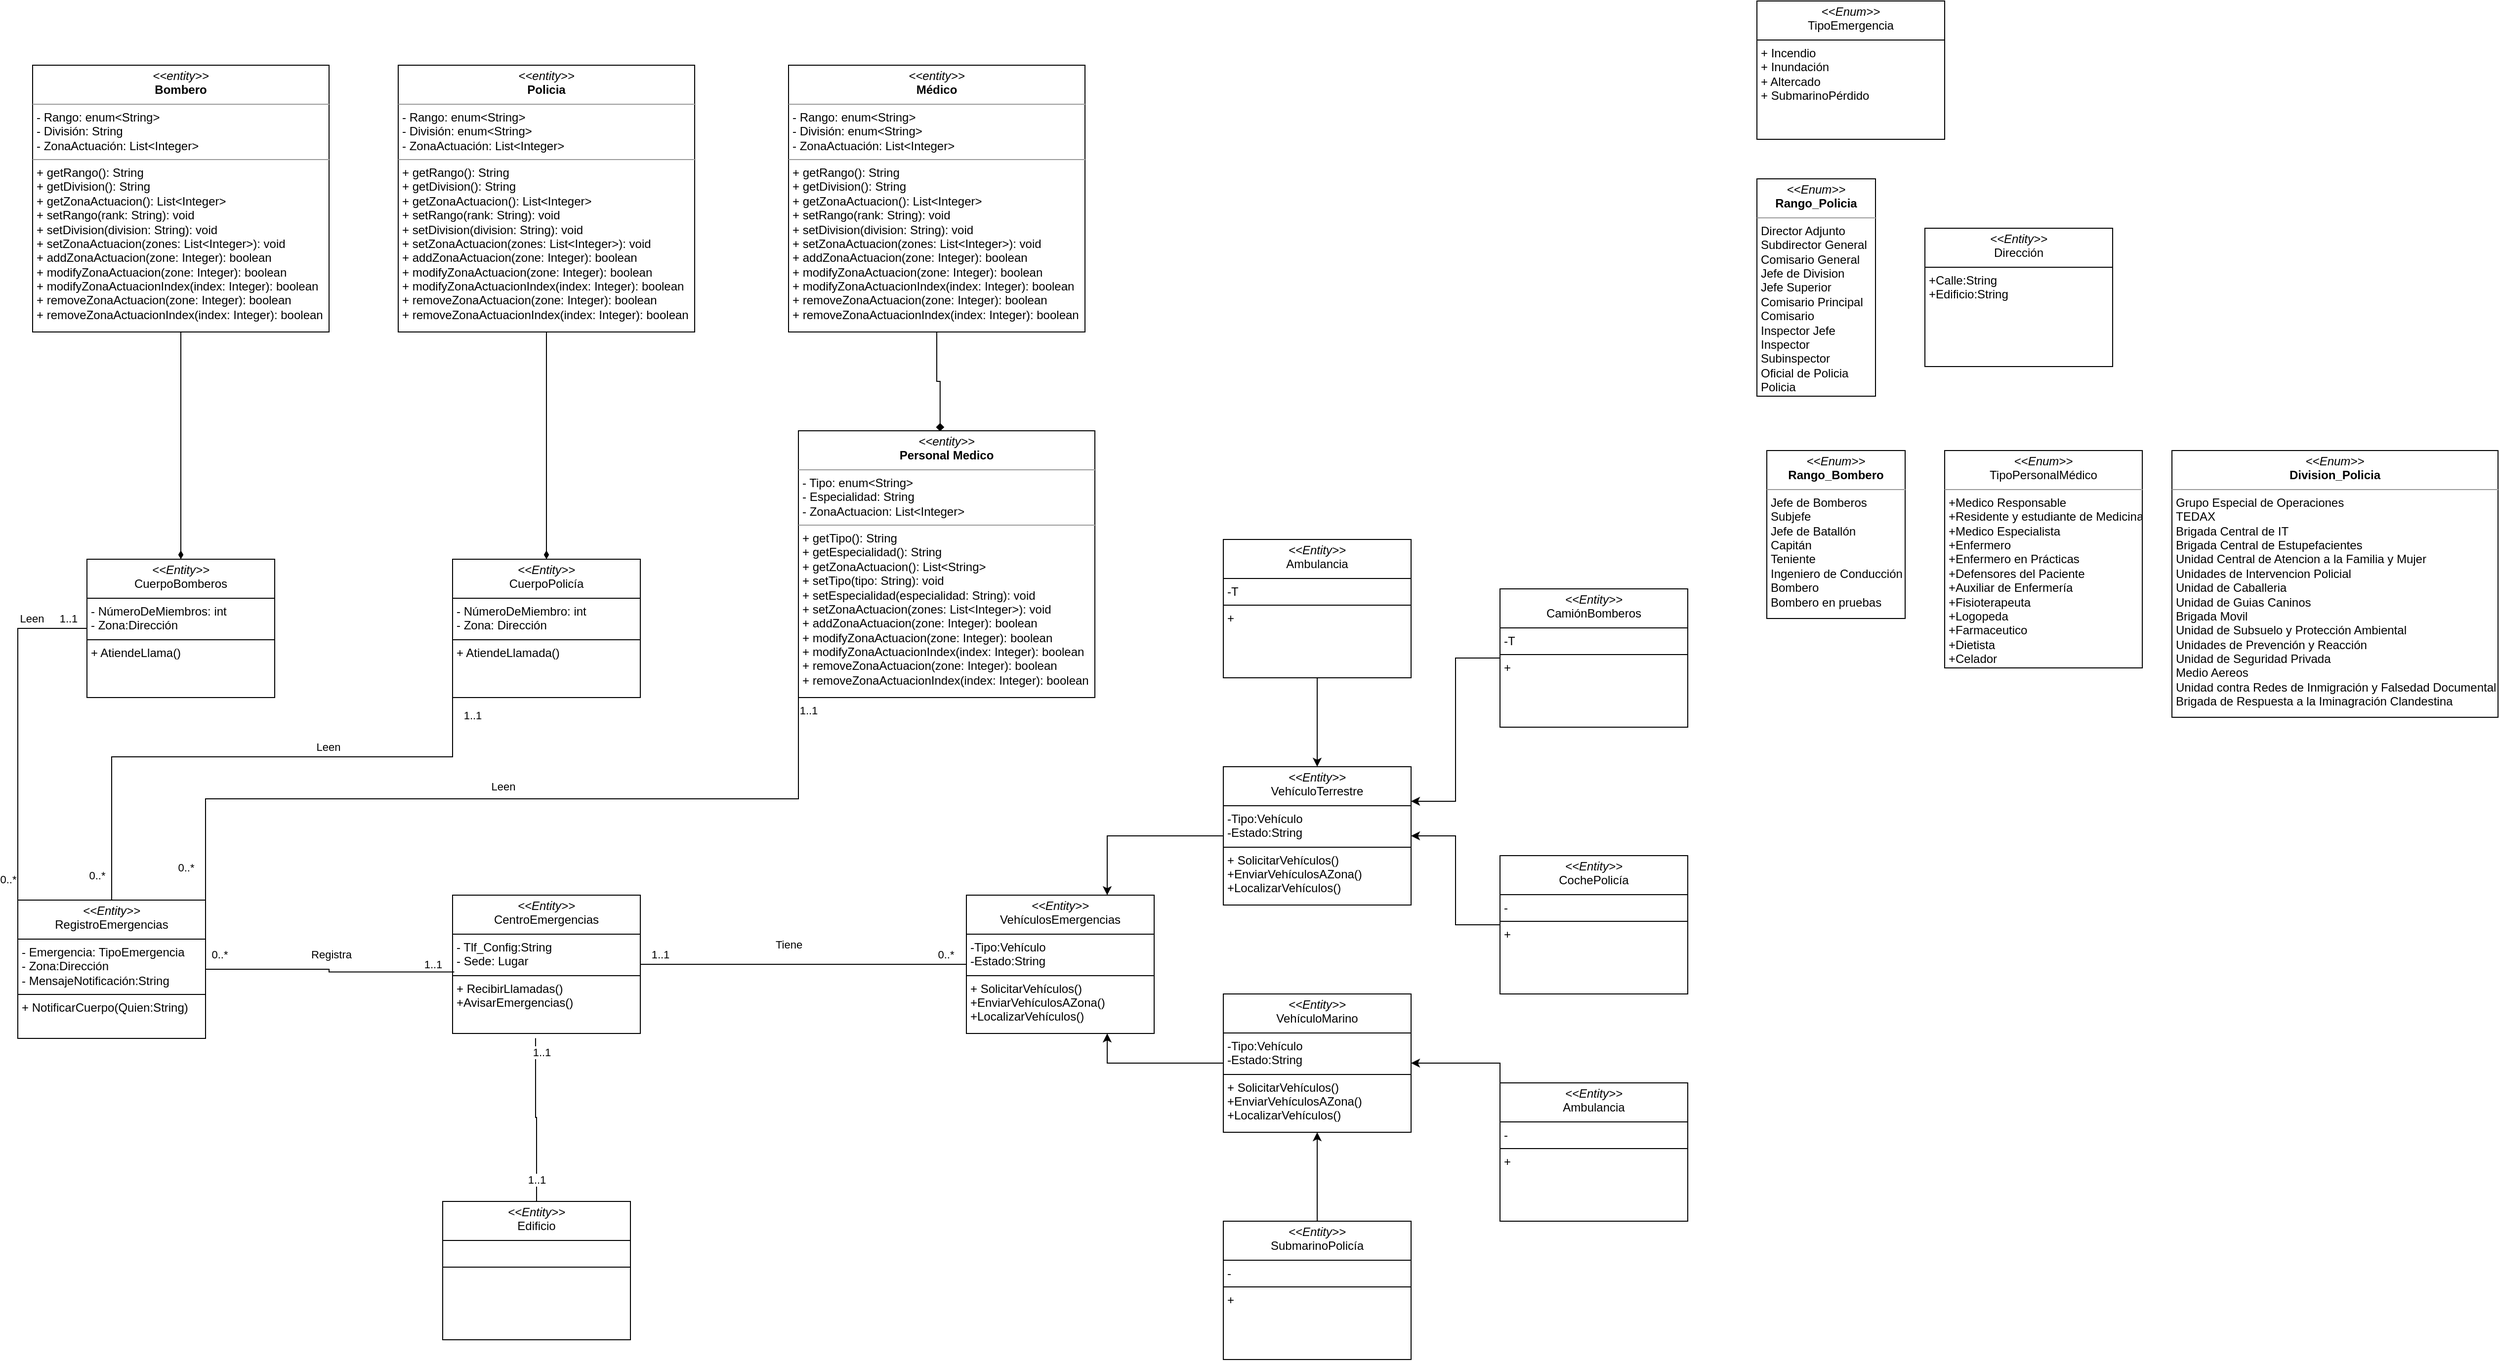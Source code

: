 <mxfile version="24.0.7" type="github">
  <diagram name="Página-1" id="LdLXde8z1BE4xetksOMD">
    <mxGraphModel dx="1914" dy="2084" grid="1" gridSize="10" guides="1" tooltips="1" connect="1" arrows="1" fold="1" page="1" pageScale="1" pageWidth="827" pageHeight="1169" math="0" shadow="0">
      <root>
        <mxCell id="0" />
        <mxCell id="1" parent="0" />
        <mxCell id="MYcb5Nsn5vaMIgrUeCR2-25" style="edgeStyle=orthogonalEdgeStyle;rounded=0;orthogonalLoop=1;jettySize=auto;html=1;exitX=1;exitY=0.5;exitDx=0;exitDy=0;entryX=0;entryY=0.5;entryDx=0;entryDy=0;endArrow=none;endFill=0;" parent="1" source="hpnSp_jx-Zh7qwqXJHI1-1" target="hpnSp_jx-Zh7qwqXJHI1-2" edge="1">
          <mxGeometry relative="1" as="geometry" />
        </mxCell>
        <mxCell id="MYcb5Nsn5vaMIgrUeCR2-41" value="Tiene" style="edgeLabel;html=1;align=center;verticalAlign=middle;resizable=0;points=[];" parent="MYcb5Nsn5vaMIgrUeCR2-25" vertex="1" connectable="0">
          <mxGeometry x="-0.176" y="1" relative="1" as="geometry">
            <mxPoint x="14" y="-19" as="offset" />
          </mxGeometry>
        </mxCell>
        <mxCell id="MYcb5Nsn5vaMIgrUeCR2-42" value="1..1" style="edgeLabel;html=1;align=center;verticalAlign=middle;resizable=0;points=[];" parent="MYcb5Nsn5vaMIgrUeCR2-25" vertex="1" connectable="0">
          <mxGeometry x="-0.867" y="-1" relative="1" as="geometry">
            <mxPoint x="-2" y="-11" as="offset" />
          </mxGeometry>
        </mxCell>
        <mxCell id="MYcb5Nsn5vaMIgrUeCR2-43" value="0..*" style="edgeLabel;html=1;align=center;verticalAlign=middle;resizable=0;points=[];" parent="MYcb5Nsn5vaMIgrUeCR2-25" vertex="1" connectable="0">
          <mxGeometry x="0.872" y="-1" relative="1" as="geometry">
            <mxPoint y="-11" as="offset" />
          </mxGeometry>
        </mxCell>
        <mxCell id="hpnSp_jx-Zh7qwqXJHI1-1" value="&lt;p style=&quot;margin:0px;margin-top:4px;text-align:center;&quot;&gt;&lt;i&gt;&amp;lt;&amp;lt;Entity&amp;gt;&amp;gt;&lt;/i&gt;&lt;br&gt;CentroEmergencias&lt;/p&gt;&lt;hr size=&quot;1&quot; style=&quot;border-style:solid;&quot;&gt;&lt;p style=&quot;margin:0px;margin-left:4px;&quot;&gt;- Tlf_Config:String&lt;/p&gt;&lt;p style=&quot;margin:0px;margin-left:4px;&quot;&gt;- Sede: Lugar&lt;/p&gt;&lt;hr size=&quot;1&quot; style=&quot;border-style:solid;&quot;&gt;&lt;p style=&quot;margin:0px;margin-left:4px;&quot;&gt;+ RecibirLlamadas()&lt;br&gt;&lt;/p&gt;&lt;p style=&quot;margin:0px;margin-left:4px;&quot;&gt;+AvisarEmergencias()&lt;/p&gt;" style="verticalAlign=top;align=left;overflow=fill;html=1;whiteSpace=wrap;" parent="1" vertex="1">
          <mxGeometry x="-240" y="440" width="190" height="140" as="geometry" />
        </mxCell>
        <mxCell id="hpnSp_jx-Zh7qwqXJHI1-2" value="&lt;p style=&quot;margin:0px;margin-top:4px;text-align:center;&quot;&gt;&lt;i&gt;&amp;lt;&amp;lt;Entity&amp;gt;&amp;gt;&lt;/i&gt;&lt;br&gt;VehículosEmergencias&lt;/p&gt;&lt;hr size=&quot;1&quot; style=&quot;border-style:solid;&quot;&gt;&lt;p style=&quot;margin:0px;margin-left:4px;&quot;&gt;-Tipo:Vehículo&lt;/p&gt;&lt;p style=&quot;margin:0px;margin-left:4px;&quot;&gt;-Estado:String&lt;/p&gt;&lt;hr size=&quot;1&quot; style=&quot;border-style:solid;&quot;&gt;&lt;p style=&quot;margin:0px;margin-left:4px;&quot;&gt;+ SolicitarVehículos()&lt;br&gt;&lt;/p&gt;&lt;p style=&quot;margin:0px;margin-left:4px;&quot;&gt;+EnviarVehículosAZona()&lt;/p&gt;&lt;p style=&quot;margin:0px;margin-left:4px;&quot;&gt;+LocalizarVehículos()&lt;/p&gt;" style="verticalAlign=top;align=left;overflow=fill;html=1;whiteSpace=wrap;" parent="1" vertex="1">
          <mxGeometry x="280" y="440" width="190" height="140" as="geometry" />
        </mxCell>
        <mxCell id="hpnSp_jx-Zh7qwqXJHI1-3" value="&lt;p style=&quot;margin:0px;margin-top:4px;text-align:center;&quot;&gt;&lt;i&gt;&amp;lt;&amp;lt;Entity&amp;gt;&amp;gt;&lt;/i&gt;&lt;br&gt;RegistroEmergencias&lt;/p&gt;&lt;hr size=&quot;1&quot; style=&quot;border-style:solid;&quot;&gt;&lt;p style=&quot;margin:0px;margin-left:4px;&quot;&gt;- Emergencia: TipoEmergencia&lt;/p&gt;&lt;p style=&quot;margin:0px;margin-left:4px;&quot;&gt;- Zona:Dirección&lt;/p&gt;&lt;p style=&quot;margin:0px;margin-left:4px;&quot;&gt;- MensajeNotificación:String&lt;/p&gt;&lt;hr size=&quot;1&quot; style=&quot;border-style:solid;&quot;&gt;&lt;p style=&quot;margin:0px;margin-left:4px;&quot;&gt;+ NotificarCuerpo(Quien:String)&lt;br&gt;&lt;/p&gt;" style="verticalAlign=top;align=left;overflow=fill;html=1;whiteSpace=wrap;" parent="1" vertex="1">
          <mxGeometry x="-680" y="445" width="190" height="140" as="geometry" />
        </mxCell>
        <mxCell id="MYcb5Nsn5vaMIgrUeCR2-36" style="edgeStyle=orthogonalEdgeStyle;rounded=0;orthogonalLoop=1;jettySize=auto;html=1;exitX=0;exitY=0.5;exitDx=0;exitDy=0;entryX=0.5;entryY=0;entryDx=0;entryDy=0;endArrow=none;endFill=0;" parent="1" source="hpnSp_jx-Zh7qwqXJHI1-4" target="hpnSp_jx-Zh7qwqXJHI1-3" edge="1">
          <mxGeometry relative="1" as="geometry">
            <Array as="points">
              <mxPoint x="-240" y="300" />
              <mxPoint x="-585" y="300" />
            </Array>
          </mxGeometry>
        </mxCell>
        <mxCell id="MYcb5Nsn5vaMIgrUeCR2-39" value="Leen" style="edgeLabel;html=1;align=center;verticalAlign=middle;resizable=0;points=[];" parent="MYcb5Nsn5vaMIgrUeCR2-36" vertex="1" connectable="0">
          <mxGeometry x="-0.148" y="-2" relative="1" as="geometry">
            <mxPoint x="8" y="-8" as="offset" />
          </mxGeometry>
        </mxCell>
        <mxCell id="MYcb5Nsn5vaMIgrUeCR2-46" value="1..1" style="edgeLabel;html=1;align=center;verticalAlign=middle;resizable=0;points=[];" parent="MYcb5Nsn5vaMIgrUeCR2-36" vertex="1" connectable="0">
          <mxGeometry x="-0.713" relative="1" as="geometry">
            <mxPoint x="20" y="-1" as="offset" />
          </mxGeometry>
        </mxCell>
        <mxCell id="MYcb5Nsn5vaMIgrUeCR2-50" value="0..*" style="edgeLabel;html=1;align=center;verticalAlign=middle;resizable=0;points=[];" parent="MYcb5Nsn5vaMIgrUeCR2-36" vertex="1" connectable="0">
          <mxGeometry x="0.931" y="-2" relative="1" as="geometry">
            <mxPoint x="-13" y="-4" as="offset" />
          </mxGeometry>
        </mxCell>
        <mxCell id="hpnSp_jx-Zh7qwqXJHI1-4" value="&lt;p style=&quot;margin:0px;margin-top:4px;text-align:center;&quot;&gt;&lt;i&gt;&amp;lt;&amp;lt;Entity&amp;gt;&amp;gt;&lt;/i&gt;&lt;br&gt;CuerpoPolicía&lt;/p&gt;&lt;hr size=&quot;1&quot; style=&quot;border-style:solid;&quot;&gt;&lt;p style=&quot;margin:0px;margin-left:4px;&quot;&gt;- NúmeroDeMiembro: int&lt;/p&gt;&lt;p style=&quot;margin:0px;margin-left:4px;&quot;&gt;- Zona: Dirección&lt;/p&gt;&lt;hr size=&quot;1&quot; style=&quot;border-style:solid;&quot;&gt;&lt;p style=&quot;margin:0px;margin-left:4px;&quot;&gt;+ AtiendeLlamada()&lt;br&gt;&lt;/p&gt;" style="verticalAlign=top;align=left;overflow=fill;html=1;whiteSpace=wrap;" parent="1" vertex="1">
          <mxGeometry x="-240" y="100" width="190" height="140" as="geometry" />
        </mxCell>
        <mxCell id="96839O5GG2vvCgcMlOU8-1" value="&lt;p style=&quot;margin:0px;margin-top:4px;text-align:center;&quot;&gt;&lt;i&gt;&amp;lt;&amp;lt;Enum&amp;gt;&amp;gt;&lt;/i&gt;&lt;br&gt;TipoEmergencia&lt;/p&gt;&lt;hr size=&quot;1&quot; style=&quot;border-style:solid;&quot;&gt;&lt;p style=&quot;margin:0px;margin-left:4px;&quot;&gt;+ Incendio&lt;/p&gt;&lt;p style=&quot;margin:0px;margin-left:4px;&quot;&gt;+ Inundación&lt;br&gt;&lt;/p&gt;&lt;p style=&quot;margin:0px;margin-left:4px;&quot;&gt;+ Altercado&lt;/p&gt;&lt;p style=&quot;margin:0px;margin-left:4px;&quot;&gt;+ SubmarinoPérdido&lt;/p&gt;" style="verticalAlign=top;align=left;overflow=fill;html=1;whiteSpace=wrap;" parent="1" vertex="1">
          <mxGeometry x="1080" y="-465" width="190" height="140" as="geometry" />
        </mxCell>
        <mxCell id="MYcb5Nsn5vaMIgrUeCR2-35" style="edgeStyle=orthogonalEdgeStyle;rounded=0;orthogonalLoop=1;jettySize=auto;html=1;exitX=0;exitY=0.5;exitDx=0;exitDy=0;entryX=0;entryY=0;entryDx=0;entryDy=0;endArrow=none;endFill=0;" parent="1" source="96839O5GG2vvCgcMlOU8-3" target="hpnSp_jx-Zh7qwqXJHI1-3" edge="1">
          <mxGeometry relative="1" as="geometry" />
        </mxCell>
        <mxCell id="MYcb5Nsn5vaMIgrUeCR2-40" value="Leen" style="edgeLabel;html=1;align=center;verticalAlign=middle;resizable=0;points=[];" parent="MYcb5Nsn5vaMIgrUeCR2-35" vertex="1" connectable="0">
          <mxGeometry x="-0.711" y="-3" relative="1" as="geometry">
            <mxPoint x="-6" y="-7" as="offset" />
          </mxGeometry>
        </mxCell>
        <mxCell id="MYcb5Nsn5vaMIgrUeCR2-48" value="1..1" style="edgeLabel;html=1;align=center;verticalAlign=middle;resizable=0;points=[];" parent="MYcb5Nsn5vaMIgrUeCR2-35" vertex="1" connectable="0">
          <mxGeometry x="-0.888" y="-3" relative="1" as="geometry">
            <mxPoint y="-7" as="offset" />
          </mxGeometry>
        </mxCell>
        <mxCell id="MYcb5Nsn5vaMIgrUeCR2-49" value="0..*" style="edgeLabel;html=1;align=center;verticalAlign=middle;resizable=0;points=[];" parent="MYcb5Nsn5vaMIgrUeCR2-35" vertex="1" connectable="0">
          <mxGeometry x="0.876" y="4" relative="1" as="geometry">
            <mxPoint x="-14" as="offset" />
          </mxGeometry>
        </mxCell>
        <mxCell id="96839O5GG2vvCgcMlOU8-3" value="&lt;p style=&quot;margin:0px;margin-top:4px;text-align:center;&quot;&gt;&lt;i&gt;&amp;lt;&amp;lt;Entity&amp;gt;&amp;gt;&lt;/i&gt;&lt;br&gt;CuerpoBomberos&lt;/p&gt;&lt;hr size=&quot;1&quot; style=&quot;border-style:solid;&quot;&gt;&lt;p style=&quot;margin:0px;margin-left:4px;&quot;&gt;- NúmeroDeMiembros: int&lt;/p&gt;&lt;p style=&quot;margin:0px;margin-left:4px;&quot;&gt;- Zona:Dirección&lt;/p&gt;&lt;hr size=&quot;1&quot; style=&quot;border-style:solid;&quot;&gt;&lt;p style=&quot;margin:0px;margin-left:4px;&quot;&gt;+ AtiendeLlama()&lt;br&gt;&lt;/p&gt;" style="verticalAlign=top;align=left;overflow=fill;html=1;whiteSpace=wrap;" parent="1" vertex="1">
          <mxGeometry x="-610" y="100" width="190" height="140" as="geometry" />
        </mxCell>
        <mxCell id="96839O5GG2vvCgcMlOU8-20" value="&lt;p style=&quot;margin:0px;margin-top:4px;text-align:center;&quot;&gt;&lt;i&gt;&amp;lt;&amp;lt;Entity&amp;gt;&amp;gt;&lt;/i&gt;&lt;br&gt;Dirección&lt;/p&gt;&lt;hr size=&quot;1&quot; style=&quot;border-style:solid;&quot;&gt;&lt;p style=&quot;margin:0px;margin-left:4px;&quot;&gt;+Calle:String&lt;/p&gt;&lt;p style=&quot;margin:0px;margin-left:4px;&quot;&gt;+Edificio:String&lt;/p&gt;" style="verticalAlign=top;align=left;overflow=fill;html=1;whiteSpace=wrap;" parent="1" vertex="1">
          <mxGeometry x="1250" y="-235" width="190" height="140" as="geometry" />
        </mxCell>
        <mxCell id="MYcb5Nsn5vaMIgrUeCR2-1" value="&lt;p style=&quot;margin:0px;margin-top:4px;text-align:center;&quot;&gt;&lt;i&gt;&amp;lt;&amp;lt;Enum&amp;gt;&amp;gt;&lt;/i&gt;&lt;br&gt;TipoPersonalMédico&lt;/p&gt;&lt;hr size=&quot;1&quot;&gt;&lt;p style=&quot;margin:0px;margin-left:4px;&quot;&gt;+Medico Responsable&lt;/p&gt;&lt;p style=&quot;margin:0px;margin-left:4px;&quot;&gt;+Residente y estudiante de Medicina&lt;/p&gt;&lt;p style=&quot;margin:0px;margin-left:4px;&quot;&gt;+Medico Especialista&lt;/p&gt;&lt;p style=&quot;margin:0px;margin-left:4px;&quot;&gt;+Enfermero&lt;/p&gt;&lt;p style=&quot;margin:0px;margin-left:4px;&quot;&gt;+Enfermero en Prácticas&lt;/p&gt;&lt;p style=&quot;margin:0px;margin-left:4px;&quot;&gt;+Defensores del Paciente&lt;/p&gt;&lt;p style=&quot;margin:0px;margin-left:4px;&quot;&gt;+Auxiliar de Enfermería&lt;/p&gt;&lt;p style=&quot;margin:0px;margin-left:4px;&quot;&gt;+Fisioterapeuta&lt;/p&gt;&lt;p style=&quot;margin:0px;margin-left:4px;&quot;&gt;+Logopeda&lt;/p&gt;&lt;p style=&quot;margin:0px;margin-left:4px;&quot;&gt;+Farmaceutico&lt;/p&gt;&lt;p style=&quot;margin:0px;margin-left:4px;&quot;&gt;+Dietista&lt;/p&gt;&lt;p style=&quot;margin:0px;margin-left:4px;&quot;&gt;+Celador&lt;/p&gt;&lt;p style=&quot;margin:0px;margin-left:4px;&quot;&gt;&lt;br&gt;&lt;/p&gt;" style="verticalAlign=top;align=left;overflow=fill;fontSize=12;fontFamily=Helvetica;html=1;rounded=0;" parent="1" vertex="1">
          <mxGeometry x="1270" y="-10" width="200" height="220" as="geometry" />
        </mxCell>
        <mxCell id="MYcb5Nsn5vaMIgrUeCR2-29" style="edgeStyle=orthogonalEdgeStyle;rounded=0;orthogonalLoop=1;jettySize=auto;html=1;exitX=0.5;exitY=1;exitDx=0;exitDy=0;entryX=0.5;entryY=0;entryDx=0;entryDy=0;endArrow=diamondThin;endFill=1;" parent="1" source="MYcb5Nsn5vaMIgrUeCR2-2" target="96839O5GG2vvCgcMlOU8-3" edge="1">
          <mxGeometry relative="1" as="geometry" />
        </mxCell>
        <mxCell id="MYcb5Nsn5vaMIgrUeCR2-2" value="&lt;p style=&quot;margin:0px;margin-top:4px;text-align:center;&quot;&gt;&lt;i&gt;&amp;lt;&amp;lt;entity&amp;gt;&amp;gt;&lt;/i&gt;&lt;br&gt;&lt;b&gt;Bombero&lt;/b&gt;&lt;/p&gt;&lt;hr size=&quot;1&quot;&gt;&lt;p style=&quot;margin:0px;margin-left:4px;&quot;&gt;- Rango: enum&amp;lt;String&amp;gt;&lt;/p&gt;&lt;p style=&quot;margin:0px;margin-left:4px;&quot;&gt;- División: String&lt;/p&gt;&lt;p style=&quot;margin:0px;margin-left:4px;&quot;&gt;- ZonaActuación: List&amp;lt;Integer&amp;gt;&lt;/p&gt;&lt;hr size=&quot;1&quot;&gt;&lt;p style=&quot;margin:0px;margin-left:4px;&quot;&gt;+ getRango(): String&lt;/p&gt;&lt;p style=&quot;margin:0px;margin-left:4px;&quot;&gt;+ getDivision(): String&lt;/p&gt;&lt;p style=&quot;margin:0px;margin-left:4px;&quot;&gt;+ getZonaActuacion(): List&amp;lt;Integer&amp;gt;&lt;/p&gt;&lt;p style=&quot;margin:0px;margin-left:4px;&quot;&gt;+ setRango(rank: String): void&lt;/p&gt;&lt;p style=&quot;margin:0px;margin-left:4px;&quot;&gt;+ setDivision(division: String): void&lt;/p&gt;&lt;p style=&quot;margin:0px;margin-left:4px;&quot;&gt;+ setZonaActuacion(zones: List&amp;lt;Integer&amp;gt;): void&lt;/p&gt;&lt;p style=&quot;margin:0px;margin-left:4px;&quot;&gt;+ addZonaActuacion(zone: Integer): boolean&lt;/p&gt;&lt;p style=&quot;border-color: var(--border-color); margin: 0px 0px 0px 4px;&quot;&gt;+ modifyZonaActuacion(zone: Integer): boolean&lt;/p&gt;&lt;p style=&quot;border-color: var(--border-color); margin: 0px 0px 0px 4px;&quot;&gt;+ modifyZonaActuacionIndex(index: Integer): boolean&lt;/p&gt;&lt;p style=&quot;margin:0px;margin-left:4px;&quot;&gt;+ removeZonaActuacion(zone: Integer): boolean&lt;/p&gt;&lt;p style=&quot;margin:0px;margin-left:4px;&quot;&gt;+ removeZonaActuacionIndex(index: Integer): boolean&lt;/p&gt;&lt;span style=&quot;color: rgba(0, 0, 0, 0); font-family: monospace; font-size: 0px;&quot;&gt;%3CmxGraphModel%3E%3Croot%3E%3CmxCell%20id%3D%220%22%2F%3E%3CmxCell%20id%3D%221%22%20parent%3D%220%22%2F%3E%3CmxCell%20id%3D%222%22%20value%3D%22%26lt%3Bp%20style%3D%26quot%3Bmargin%3A0px%3Bmargin-top%3A4px%3Btext-align%3Acenter%3B%26quot%3B%26gt%3B%26lt%3Bi%26gt%3B%26amp%3Blt%3B%26amp%3Blt%3Bentity%26amp%3Bgt%3B%26amp%3Bgt%3B%26lt%3B%2Fi%26gt%3B%26lt%3Bbr%26gt%3B%26lt%3Bb%26gt%3BTurista%26lt%3B%2Fb%26gt%3B%26lt%3B%2Fp%26gt%3B%26lt%3Bhr%20size%3D%26quot%3B1%26quot%3B%26gt%3B%26lt%3Bp%20style%3D%26quot%3Bmargin%3A0px%3Bmargin-left%3A4px%3B%26quot%3B%26gt%3B%2B%20field1%3A%20Type%26lt%3Bbr%26gt%3B%2B%20field2%3A%20Type%26lt%3B%2Fp%26gt%3B%26lt%3Bhr%20size%3D%26quot%3B1%26quot%3B%26gt%3B%26lt%3Bp%20style%3D%26quot%3Bmargin%3A0px%3Bmargin-left%3A4px%3B%26quot%3B%26gt%3B%2B%20method1(Type)%3A%20Type%26lt%3Bbr%26gt%3B%2B%20method2(Type%2C%20Type)%3A%20Type%26lt%3B%2Fp%26gt%3B%22%20style%3D%22verticalAlign%3Dtop%3Balign%3Dleft%3Boverflow%3Dfill%3BfontSize%3D12%3BfontFamily%3DHelvetica%3Bhtml%3D1%3B%22%20vertex%3D%221%22%20parent%3D%221%22%3E%3CmxGeometry%20x%3D%2240%22%20y%3D%2280%22%20width%3D%22190%22%20height%3D%22140%22%20as%3D%22geometry%22%2F%3E%3C%2FmxCell%3E%3C%2Froot%3E%3C%2FmxGraphModel%3E&lt;/span&gt;" style="verticalAlign=top;align=left;overflow=fill;fontSize=12;fontFamily=Helvetica;html=1;rounded=0;" parent="1" vertex="1">
          <mxGeometry x="-665" y="-400" width="300" height="270" as="geometry" />
        </mxCell>
        <mxCell id="MYcb5Nsn5vaMIgrUeCR2-30" style="edgeStyle=orthogonalEdgeStyle;rounded=0;orthogonalLoop=1;jettySize=auto;html=1;exitX=0.5;exitY=1;exitDx=0;exitDy=0;endArrow=diamondThin;endFill=1;" parent="1" source="MYcb5Nsn5vaMIgrUeCR2-3" target="hpnSp_jx-Zh7qwqXJHI1-4" edge="1">
          <mxGeometry relative="1" as="geometry" />
        </mxCell>
        <mxCell id="MYcb5Nsn5vaMIgrUeCR2-3" value="&lt;p style=&quot;margin:0px;margin-top:4px;text-align:center;&quot;&gt;&lt;i&gt;&amp;lt;&amp;lt;entity&amp;gt;&amp;gt;&lt;/i&gt;&lt;br&gt;&lt;b&gt;Policia&lt;/b&gt;&lt;/p&gt;&lt;hr size=&quot;1&quot;&gt;&lt;p style=&quot;border-color: var(--border-color); margin: 0px 0px 0px 4px;&quot;&gt;- Rango: enum&amp;lt;String&amp;gt;&lt;/p&gt;&lt;p style=&quot;border-color: var(--border-color); margin: 0px 0px 0px 4px;&quot;&gt;- División: enum&amp;lt;String&amp;gt;&lt;/p&gt;&lt;p style=&quot;border-color: var(--border-color); margin: 0px 0px 0px 4px;&quot;&gt;- ZonaActuación: List&amp;lt;Integer&amp;gt;&lt;/p&gt;&lt;hr size=&quot;1&quot;&gt;&lt;p style=&quot;border-color: var(--border-color); margin: 0px 0px 0px 4px;&quot;&gt;+ getRango(): String&lt;/p&gt;&lt;p style=&quot;border-color: var(--border-color); margin: 0px 0px 0px 4px;&quot;&gt;+ getDivision(): String&lt;/p&gt;&lt;p style=&quot;border-color: var(--border-color); margin: 0px 0px 0px 4px;&quot;&gt;+ getZonaActuacion(): List&amp;lt;Integer&amp;gt;&lt;/p&gt;&lt;p style=&quot;border-color: var(--border-color); margin: 0px 0px 0px 4px;&quot;&gt;+ setRango(rank: String): void&lt;/p&gt;&lt;p style=&quot;border-color: var(--border-color); margin: 0px 0px 0px 4px;&quot;&gt;+ setDivision(division: String): void&lt;/p&gt;&lt;p style=&quot;border-color: var(--border-color); margin: 0px 0px 0px 4px;&quot;&gt;+ setZonaActuacion(zones: List&amp;lt;Integer&amp;gt;): void&lt;/p&gt;&lt;p style=&quot;border-color: var(--border-color); margin: 0px 0px 0px 4px;&quot;&gt;+ addZonaActuacion(zone: Integer): boolean&lt;/p&gt;&lt;p style=&quot;border-color: var(--border-color); margin: 0px 0px 0px 4px;&quot;&gt;+ modifyZonaActuacion(zone: Integer): boolean&lt;/p&gt;&lt;p style=&quot;border-color: var(--border-color); margin: 0px 0px 0px 4px;&quot;&gt;+ modifyZonaActuacionIndex(index: Integer): boolean&lt;/p&gt;&lt;p style=&quot;border-color: var(--border-color); margin: 0px 0px 0px 4px;&quot;&gt;+ removeZonaActuacion(zone: Integer): boolean&lt;/p&gt;&lt;p style=&quot;border-color: var(--border-color); margin: 0px 0px 0px 4px;&quot;&gt;+ removeZonaActuacionIndex(index: Integer): boolean&lt;/p&gt;&lt;span style=&quot;color: rgba(0, 0, 0, 0); font-family: monospace; font-size: 0px;&quot;&gt;%3CmxGraphModel%3E%3Croot%3E%3CmxCell%20id%3D%220%22%2F%3E%3CmxCell%20id%3D%221%22%20parent%3D%220%22%2F%3E%3CmxCell%20id%3D%222%22%20value%3D%22%26lt%3Bp%20style%3D%26quot%3Bmargin%3A0px%3Bmargin-top%3A4px%3Btext-align%3Acenter%3B%26quot%3B%26gt%3B%26lt%3Bi%26gt%3B%26amp%3Blt%3B%26amp%3Blt%3Bentity%26amp%3Bgt%3B%26amp%3Bgt%3B%26lt%3B%2Fi%26gt%3B%26lt%3Bbr%26gt%3B%26lt%3Bb%26gt%3BTurista%26lt%3B%2Fb%26gt%3B%26lt%3B%2Fp%26gt%3B%26lt%3Bhr%20size%3D%26quot%3B1%26quot%3B%26gt%3B%26lt%3Bp%20style%3D%26quot%3Bmargin%3A0px%3Bmargin-left%3A4px%3B%26quot%3B%26gt%3B%2B%20field1%3A%20Type%26lt%3Bbr%26gt%3B%2B%20field2%3A%20Type%26lt%3B%2Fp%26gt%3B%26lt%3Bhr%20size%3D%26quot%3B1%26quot%3B%26gt%3B%26lt%3Bp%20style%3D%26quot%3Bmargin%3A0px%3Bmargin-left%3A4px%3B%26quot%3B%26gt%3B%2B%20method1(Type)%3A%20Type%26lt%3Bbr%26gt%3B%2B%20method2(Type%2C%20Type)%3A%20Type%26lt%3B%2Fp%26gt%3B%22%20style%3D%22verticalAlign%3Dtop%3Balign%3Dleft%3Boverflow%3Dfill%3BfontSize%3D12%3BfontFamily%3DHelvetica%3Bhtml%3D1%3B%22%20vertex%3D%221%22%20parent%3D%221%22%3E%3CmxGeometry%20x%3D%2240%22%20y%3D%2280%22%20width%3D%22190%22%20height%3D%22140%22%20as%3D%22geometry%22%2F%3E%3C%2FmxCell%3E%3C%2Froot%3E%3C%2FmxGraphModel%3E&lt;/span&gt;" style="verticalAlign=top;align=left;overflow=fill;fontSize=12;fontFamily=Helvetica;html=1;rounded=0;" parent="1" vertex="1">
          <mxGeometry x="-295" y="-400" width="300" height="270" as="geometry" />
        </mxCell>
        <mxCell id="MYcb5Nsn5vaMIgrUeCR2-4" value="&lt;p style=&quot;margin:0px;margin-top:4px;text-align:center;&quot;&gt;&lt;i&gt;&amp;lt;&amp;lt;Enum&amp;gt;&amp;gt;&lt;/i&gt;&lt;br&gt;&lt;b&gt;Rango_Bombero&lt;/b&gt;&lt;/p&gt;&lt;hr size=&quot;1&quot;&gt;&lt;p style=&quot;margin:0px;margin-left:4px;&quot;&gt;Jefe de Bomberos&lt;/p&gt;&lt;p style=&quot;margin:0px;margin-left:4px;&quot;&gt;Subjefe&lt;/p&gt;&lt;p style=&quot;margin:0px;margin-left:4px;&quot;&gt;Jefe de Batallón&lt;/p&gt;&lt;p style=&quot;margin:0px;margin-left:4px;&quot;&gt;Capitán&lt;/p&gt;&lt;p style=&quot;margin:0px;margin-left:4px;&quot;&gt;Teniente&lt;/p&gt;&lt;p style=&quot;margin:0px;margin-left:4px;&quot;&gt;Ingeniero de Conducción&lt;/p&gt;&lt;p style=&quot;margin:0px;margin-left:4px;&quot;&gt;Bombero&lt;/p&gt;&lt;p style=&quot;margin:0px;margin-left:4px;&quot;&gt;Bombero en pruebas&lt;/p&gt;&lt;p style=&quot;margin:0px;margin-left:4px;&quot;&gt;&lt;br&gt;&lt;/p&gt;" style="verticalAlign=top;align=left;overflow=fill;fontSize=12;fontFamily=Helvetica;html=1;rounded=0;" parent="1" vertex="1">
          <mxGeometry x="1090" y="-10" width="140" height="170" as="geometry" />
        </mxCell>
        <mxCell id="MYcb5Nsn5vaMIgrUeCR2-5" value="&lt;p style=&quot;margin:0px;margin-top:4px;text-align:center;&quot;&gt;&lt;i&gt;&amp;lt;&amp;lt;Enum&amp;gt;&amp;gt;&lt;/i&gt;&lt;br&gt;&lt;b&gt;Rango_Policia&lt;/b&gt;&lt;/p&gt;&lt;hr size=&quot;1&quot;&gt;&lt;p style=&quot;margin:0px;margin-left:4px;&quot;&gt;Director Adjunto&lt;/p&gt;&lt;p style=&quot;margin:0px;margin-left:4px;&quot;&gt;Subdirector General&lt;/p&gt;&lt;p style=&quot;margin:0px;margin-left:4px;&quot;&gt;Comisario General&lt;/p&gt;&lt;p style=&quot;margin:0px;margin-left:4px;&quot;&gt;Jefe de Division&lt;/p&gt;&lt;p style=&quot;margin:0px;margin-left:4px;&quot;&gt;Jefe Superior&lt;/p&gt;&lt;p style=&quot;margin:0px;margin-left:4px;&quot;&gt;Comisario Principal&lt;/p&gt;&lt;p style=&quot;margin:0px;margin-left:4px;&quot;&gt;Comisario&lt;/p&gt;&lt;p style=&quot;margin:0px;margin-left:4px;&quot;&gt;Inspector Jefe&lt;/p&gt;&lt;p style=&quot;margin:0px;margin-left:4px;&quot;&gt;Inspector&lt;/p&gt;&lt;p style=&quot;margin:0px;margin-left:4px;&quot;&gt;Subinspector&lt;/p&gt;&lt;p style=&quot;margin:0px;margin-left:4px;&quot;&gt;Oficial de Policia&lt;/p&gt;&lt;p style=&quot;margin:0px;margin-left:4px;&quot;&gt;Policia&lt;/p&gt;" style="verticalAlign=top;align=left;overflow=fill;fontSize=12;fontFamily=Helvetica;html=1;rounded=0;" parent="1" vertex="1">
          <mxGeometry x="1080" y="-285" width="120" height="220" as="geometry" />
        </mxCell>
        <mxCell id="MYcb5Nsn5vaMIgrUeCR2-6" value="&lt;p style=&quot;margin:0px;margin-top:4px;text-align:center;&quot;&gt;&lt;i&gt;&amp;lt;&amp;lt;Enum&amp;gt;&amp;gt;&lt;/i&gt;&lt;br&gt;&lt;b&gt;Division_Policia&lt;/b&gt;&lt;/p&gt;&lt;hr size=&quot;1&quot;&gt;&lt;p style=&quot;margin:0px;margin-left:4px;&quot;&gt;Grupo Especial de Operaciones&lt;/p&gt;&lt;p style=&quot;margin:0px;margin-left:4px;&quot;&gt;TEDAX&lt;/p&gt;&lt;p style=&quot;margin:0px;margin-left:4px;&quot;&gt;Brigada Central de IT&lt;/p&gt;&lt;p style=&quot;margin:0px;margin-left:4px;&quot;&gt;Brigada Central de Estupefacientes&lt;/p&gt;&lt;p style=&quot;margin:0px;margin-left:4px;&quot;&gt;Unidad Central de Atencion a la Familia y Mujer&lt;/p&gt;&lt;p style=&quot;margin:0px;margin-left:4px;&quot;&gt;Unidades de Intervencion Policial&lt;/p&gt;&lt;p style=&quot;margin:0px;margin-left:4px;&quot;&gt;Unidad de Caballeria&lt;/p&gt;&lt;p style=&quot;margin:0px;margin-left:4px;&quot;&gt;Unidad de Guias Caninos&lt;/p&gt;&lt;p style=&quot;margin:0px;margin-left:4px;&quot;&gt;Brigada Movil&lt;/p&gt;&lt;p style=&quot;margin:0px;margin-left:4px;&quot;&gt;Unidad de Subsuelo y Protección Ambiental&lt;/p&gt;&lt;p style=&quot;margin:0px;margin-left:4px;&quot;&gt;Unidades de Prevención y Reacción&lt;/p&gt;&lt;p style=&quot;margin:0px;margin-left:4px;&quot;&gt;Unidad de Seguridad Privada&lt;/p&gt;&lt;p style=&quot;margin:0px;margin-left:4px;&quot;&gt;Medio Aereos&lt;/p&gt;&lt;p style=&quot;margin:0px;margin-left:4px;&quot;&gt;Unidad contra Redes de Inmigración y Falsedad Documental&lt;/p&gt;&lt;p style=&quot;margin:0px;margin-left:4px;&quot;&gt;Brigada de Respuesta a la Iminagración Clandestina&lt;/p&gt;" style="verticalAlign=top;align=left;overflow=fill;fontSize=12;fontFamily=Helvetica;html=1;rounded=0;" parent="1" vertex="1">
          <mxGeometry x="1500" y="-10" width="330" height="270" as="geometry" />
        </mxCell>
        <mxCell id="MYcb5Nsn5vaMIgrUeCR2-37" style="edgeStyle=orthogonalEdgeStyle;rounded=0;orthogonalLoop=1;jettySize=auto;html=1;exitX=0;exitY=1;exitDx=0;exitDy=0;entryX=1;entryY=0;entryDx=0;entryDy=0;endArrow=none;endFill=0;" parent="1" source="MYcb5Nsn5vaMIgrUeCR2-7" target="hpnSp_jx-Zh7qwqXJHI1-3" edge="1">
          <mxGeometry relative="1" as="geometry" />
        </mxCell>
        <mxCell id="MYcb5Nsn5vaMIgrUeCR2-38" value="Leen" style="edgeLabel;html=1;align=center;verticalAlign=middle;resizable=0;points=[];" parent="MYcb5Nsn5vaMIgrUeCR2-37" vertex="1" connectable="0">
          <mxGeometry x="0.165" y="-1" relative="1" as="geometry">
            <mxPoint x="67" y="-12" as="offset" />
          </mxGeometry>
        </mxCell>
        <mxCell id="MYcb5Nsn5vaMIgrUeCR2-47" value="1..1" style="edgeLabel;html=1;align=center;verticalAlign=middle;resizable=0;points=[];" parent="MYcb5Nsn5vaMIgrUeCR2-37" vertex="1" connectable="0">
          <mxGeometry x="-0.968" relative="1" as="geometry">
            <mxPoint x="10" as="offset" />
          </mxGeometry>
        </mxCell>
        <mxCell id="MYcb5Nsn5vaMIgrUeCR2-51" value="0..*" style="edgeLabel;html=1;align=center;verticalAlign=middle;resizable=0;points=[];" parent="MYcb5Nsn5vaMIgrUeCR2-37" vertex="1" connectable="0">
          <mxGeometry x="0.918" relative="1" as="geometry">
            <mxPoint x="-20" as="offset" />
          </mxGeometry>
        </mxCell>
        <mxCell id="MYcb5Nsn5vaMIgrUeCR2-7" value="&lt;p style=&quot;margin:0px;margin-top:4px;text-align:center;&quot;&gt;&lt;i&gt;&amp;lt;&amp;lt;entity&amp;gt;&amp;gt;&lt;/i&gt;&lt;br&gt;&lt;b&gt;Personal Medico&lt;/b&gt;&lt;/p&gt;&lt;hr size=&quot;1&quot;&gt;&lt;p style=&quot;border-color: var(--border-color); margin: 0px 0px 0px 4px;&quot;&gt;- Tipo: enum&amp;lt;String&amp;gt;&lt;/p&gt;&lt;p style=&quot;margin:0px;margin-left:4px;&quot;&gt;- Especialidad: String&lt;/p&gt;&lt;p style=&quot;margin:0px;margin-left:4px;&quot;&gt;- ZonaActuacion: List&amp;lt;Integer&amp;gt;&amp;nbsp;&lt;/p&gt;&lt;hr size=&quot;1&quot;&gt;&lt;p style=&quot;margin:0px;margin-left:4px;&quot;&gt;+ getTipo(): String&lt;br&gt;&lt;/p&gt;&lt;p style=&quot;margin:0px;margin-left:4px;&quot;&gt;+ getEspecialidad(): String&lt;/p&gt;&lt;p style=&quot;margin:0px;margin-left:4px;&quot;&gt;+ getZonaActuacion(): List&amp;lt;String&amp;gt;&lt;/p&gt;&lt;p style=&quot;margin:0px;margin-left:4px;&quot;&gt;+ setTipo(tipo: String): void&lt;/p&gt;&lt;p style=&quot;margin:0px;margin-left:4px;&quot;&gt;+ setEspecialidad(especialidad: String): void&lt;/p&gt;&lt;p style=&quot;border-color: var(--border-color); margin: 0px 0px 0px 4px;&quot;&gt;+ setZonaActuacion(zones: List&amp;lt;Integer&amp;gt;): void&lt;/p&gt;&lt;p style=&quot;border-color: var(--border-color); margin: 0px 0px 0px 4px;&quot;&gt;+ addZonaActuacion(zone: Integer): boolean&lt;/p&gt;&lt;p style=&quot;border-color: var(--border-color); margin: 0px 0px 0px 4px;&quot;&gt;+ modifyZonaActuacion(zone: Integer): boolean&lt;/p&gt;&lt;p style=&quot;border-color: var(--border-color); margin: 0px 0px 0px 4px;&quot;&gt;+ modifyZonaActuacionIndex(index: Integer): boolean&lt;/p&gt;&lt;p style=&quot;border-color: var(--border-color); margin: 0px 0px 0px 4px;&quot;&gt;+ removeZonaActuacion(zone: Integer): boolean&lt;/p&gt;&lt;p style=&quot;border-color: var(--border-color); margin: 0px 0px 0px 4px;&quot;&gt;+ removeZonaActuacionIndex(index: Integer): boolean&lt;/p&gt;&lt;span style=&quot;color: rgba(0, 0, 0, 0); font-family: monospace; font-size: 0px;&quot;&gt;%3CmxGraphModel%3E%3Croot%3E%3CmxCell%20id%3D%220%22%2F%3E%3CmxCell%20id%3D%221%22%20parent%3D%220%22%2F%3E%3CmxCell%20id%3D%222%22%20value%3D%22%26lt%3Bp%20style%3D%26quot%3Bmargin%3A0px%3Bmargin-top%3A4px%3Btext-align%3Acenter%3B%26quot%3B%26gt%3B%26lt%3Bi%26gt%3B%26amp%3Blt%3B%26amp%3Blt%3Bentity%26amp%3Bgt%3B%26amp%3Bgt%3B%26lt%3B%2Fi%26gt%3B%26lt%3Bbr%26gt%3B%26lt%3Bb%26gt%3BTurista%26lt%3B%2Fb%26gt%3B%26lt%3B%2Fp%26gt%3B%26lt%3Bhr%20size%3D%26quot%3B1%26quot%3B%26gt%3B%26lt%3Bp%20style%3D%26quot%3Bmargin%3A0px%3Bmargin-left%3A4px%3B%26quot%3B%26gt%3B%2B%20field1%3A%20Type%26lt%3Bbr%26gt%3B%2B%20field2%3A%20Type%26lt%3B%2Fp%26gt%3B%26lt%3Bhr%20size%3D%26quot%3B1%26quot%3B%26gt%3B%26lt%3Bp%20style%3D%26quot%3Bmargin%3A0px%3Bmargin-left%3A4px%3B%26quot%3B%26gt%3B%2B%20method1(Type)%3A%20Type%26lt%3Bbr%26gt%3B%2B%20method2(Type%2C%20Type)%3A%20Type%26lt%3B%2Fp%26gt%3B%22%20style%3D%22verticalAlign%3Dtop%3Balign%3Dleft%3Boverflow%3Dfill%3BfontSize%3D12%3BfontFamily%3DHelvetica%3Bhtml%3D1%3B%22%20vertex%3D%221%22%20parent%3D%221%22%3E%3CmxGeometry%20x%3D%2240%22%20y%3D%2280%22%20width%3D%22190%22%20height%3D%22140%22%20as%3D%22geometry%22%2F%3E%3C%2FmxCell%3E%3C%2Froot%3E%3C%2FmxGraphModel%3E&lt;/span&gt;" style="verticalAlign=top;align=left;overflow=fill;fontSize=12;fontFamily=Helvetica;html=1;rounded=0;" parent="1" vertex="1">
          <mxGeometry x="110" y="-30" width="300" height="270" as="geometry" />
        </mxCell>
        <mxCell id="MYcb5Nsn5vaMIgrUeCR2-23" style="edgeStyle=orthogonalEdgeStyle;rounded=0;orthogonalLoop=1;jettySize=auto;html=1;exitX=0;exitY=0.5;exitDx=0;exitDy=0;entryX=0.75;entryY=0;entryDx=0;entryDy=0;" parent="1" source="MYcb5Nsn5vaMIgrUeCR2-9" target="hpnSp_jx-Zh7qwqXJHI1-2" edge="1">
          <mxGeometry relative="1" as="geometry" />
        </mxCell>
        <mxCell id="MYcb5Nsn5vaMIgrUeCR2-9" value="&lt;p style=&quot;margin:0px;margin-top:4px;text-align:center;&quot;&gt;&lt;i&gt;&amp;lt;&amp;lt;Entity&amp;gt;&amp;gt;&lt;/i&gt;&lt;br&gt;VehículoTerrestre&lt;/p&gt;&lt;hr size=&quot;1&quot; style=&quot;border-style:solid;&quot;&gt;&lt;p style=&quot;margin:0px;margin-left:4px;&quot;&gt;-Tipo:Vehículo&lt;/p&gt;&lt;p style=&quot;margin:0px;margin-left:4px;&quot;&gt;-Estado:String&lt;/p&gt;&lt;hr size=&quot;1&quot; style=&quot;border-style:solid;&quot;&gt;&lt;p style=&quot;margin:0px;margin-left:4px;&quot;&gt;+ SolicitarVehículos()&lt;br&gt;&lt;/p&gt;&lt;p style=&quot;margin:0px;margin-left:4px;&quot;&gt;+EnviarVehículosAZona()&lt;/p&gt;&lt;p style=&quot;margin:0px;margin-left:4px;&quot;&gt;+LocalizarVehículos()&lt;/p&gt;" style="verticalAlign=top;align=left;overflow=fill;html=1;whiteSpace=wrap;" parent="1" vertex="1">
          <mxGeometry x="540" y="310" width="190" height="140" as="geometry" />
        </mxCell>
        <mxCell id="MYcb5Nsn5vaMIgrUeCR2-24" style="edgeStyle=orthogonalEdgeStyle;rounded=0;orthogonalLoop=1;jettySize=auto;html=1;exitX=0;exitY=0.5;exitDx=0;exitDy=0;entryX=0.75;entryY=1;entryDx=0;entryDy=0;" parent="1" source="MYcb5Nsn5vaMIgrUeCR2-10" target="hpnSp_jx-Zh7qwqXJHI1-2" edge="1">
          <mxGeometry relative="1" as="geometry" />
        </mxCell>
        <mxCell id="MYcb5Nsn5vaMIgrUeCR2-10" value="&lt;p style=&quot;margin:0px;margin-top:4px;text-align:center;&quot;&gt;&lt;i&gt;&amp;lt;&amp;lt;Entity&amp;gt;&amp;gt;&lt;/i&gt;&lt;br&gt;VehículoMarino&lt;br&gt;&lt;/p&gt;&lt;hr size=&quot;1&quot; style=&quot;border-style:solid;&quot;&gt;&lt;p style=&quot;margin:0px;margin-left:4px;&quot;&gt;-Tipo:Vehículo&lt;/p&gt;&lt;p style=&quot;margin:0px;margin-left:4px;&quot;&gt;-Estado:String&lt;/p&gt;&lt;hr size=&quot;1&quot; style=&quot;border-style:solid;&quot;&gt;&lt;p style=&quot;margin:0px;margin-left:4px;&quot;&gt;+ SolicitarVehículos()&lt;br&gt;&lt;/p&gt;&lt;p style=&quot;margin:0px;margin-left:4px;&quot;&gt;+EnviarVehículosAZona()&lt;/p&gt;&lt;p style=&quot;margin:0px;margin-left:4px;&quot;&gt;+LocalizarVehículos()&lt;/p&gt;" style="verticalAlign=top;align=left;overflow=fill;html=1;whiteSpace=wrap;" parent="1" vertex="1">
          <mxGeometry x="540" y="540" width="190" height="140" as="geometry" />
        </mxCell>
        <mxCell id="MYcb5Nsn5vaMIgrUeCR2-20" style="edgeStyle=orthogonalEdgeStyle;rounded=0;orthogonalLoop=1;jettySize=auto;html=1;exitX=0;exitY=0.5;exitDx=0;exitDy=0;entryX=1;entryY=0.5;entryDx=0;entryDy=0;" parent="1" source="MYcb5Nsn5vaMIgrUeCR2-11" target="MYcb5Nsn5vaMIgrUeCR2-9" edge="1">
          <mxGeometry relative="1" as="geometry" />
        </mxCell>
        <mxCell id="MYcb5Nsn5vaMIgrUeCR2-11" value="&lt;p style=&quot;margin:0px;margin-top:4px;text-align:center;&quot;&gt;&lt;i&gt;&amp;lt;&amp;lt;Entity&amp;gt;&amp;gt;&lt;/i&gt;&lt;br&gt;CochePolicía&lt;/p&gt;&lt;hr size=&quot;1&quot; style=&quot;border-style:solid;&quot;&gt;&lt;p style=&quot;margin:0px;margin-left:4px;&quot;&gt;-&lt;/p&gt;&lt;hr size=&quot;1&quot; style=&quot;border-style:solid;&quot;&gt;&lt;p style=&quot;margin:0px;margin-left:4px;&quot;&gt;+&amp;nbsp;&lt;/p&gt;" style="verticalAlign=top;align=left;overflow=fill;html=1;whiteSpace=wrap;" parent="1" vertex="1">
          <mxGeometry x="820" y="400" width="190" height="140" as="geometry" />
        </mxCell>
        <mxCell id="MYcb5Nsn5vaMIgrUeCR2-19" style="edgeStyle=orthogonalEdgeStyle;rounded=0;orthogonalLoop=1;jettySize=auto;html=1;exitX=0;exitY=0.5;exitDx=0;exitDy=0;entryX=1;entryY=0.25;entryDx=0;entryDy=0;" parent="1" source="MYcb5Nsn5vaMIgrUeCR2-13" target="MYcb5Nsn5vaMIgrUeCR2-9" edge="1">
          <mxGeometry relative="1" as="geometry" />
        </mxCell>
        <mxCell id="MYcb5Nsn5vaMIgrUeCR2-13" value="&lt;p style=&quot;margin:0px;margin-top:4px;text-align:center;&quot;&gt;&lt;i&gt;&amp;lt;&amp;lt;Entity&amp;gt;&amp;gt;&lt;/i&gt;&lt;br&gt;CamiónBomberos&lt;/p&gt;&lt;hr size=&quot;1&quot; style=&quot;border-style:solid;&quot;&gt;&lt;p style=&quot;margin:0px;margin-left:4px;&quot;&gt;-T&lt;br&gt;&lt;/p&gt;&lt;hr size=&quot;1&quot; style=&quot;border-style:solid;&quot;&gt;&lt;p style=&quot;margin:0px;margin-left:4px;&quot;&gt;+&lt;/p&gt;" style="verticalAlign=top;align=left;overflow=fill;html=1;whiteSpace=wrap;" parent="1" vertex="1">
          <mxGeometry x="820" y="130" width="190" height="140" as="geometry" />
        </mxCell>
        <mxCell id="MYcb5Nsn5vaMIgrUeCR2-22" style="edgeStyle=orthogonalEdgeStyle;rounded=0;orthogonalLoop=1;jettySize=auto;html=1;exitX=0.5;exitY=0;exitDx=0;exitDy=0;entryX=0.5;entryY=1;entryDx=0;entryDy=0;" parent="1" source="MYcb5Nsn5vaMIgrUeCR2-14" target="MYcb5Nsn5vaMIgrUeCR2-10" edge="1">
          <mxGeometry relative="1" as="geometry" />
        </mxCell>
        <mxCell id="MYcb5Nsn5vaMIgrUeCR2-14" value="&lt;p style=&quot;margin:0px;margin-top:4px;text-align:center;&quot;&gt;&lt;i&gt;&amp;lt;&amp;lt;Entity&amp;gt;&amp;gt;&lt;/i&gt;&lt;br&gt;SubmarinoPolicía&lt;/p&gt;&lt;hr size=&quot;1&quot; style=&quot;border-style:solid;&quot;&gt;&lt;p style=&quot;margin:0px;margin-left:4px;&quot;&gt;-&lt;br&gt;&lt;/p&gt;&lt;hr size=&quot;1&quot; style=&quot;border-style:solid;&quot;&gt;&lt;p style=&quot;margin:0px;margin-left:4px;&quot;&gt;+&amp;nbsp;&lt;/p&gt;" style="verticalAlign=top;align=left;overflow=fill;html=1;whiteSpace=wrap;" parent="1" vertex="1">
          <mxGeometry x="540" y="770" width="190" height="140" as="geometry" />
        </mxCell>
        <mxCell id="MYcb5Nsn5vaMIgrUeCR2-21" style="edgeStyle=orthogonalEdgeStyle;rounded=0;orthogonalLoop=1;jettySize=auto;html=1;exitX=0;exitY=0;exitDx=0;exitDy=0;entryX=1;entryY=0.5;entryDx=0;entryDy=0;" parent="1" source="MYcb5Nsn5vaMIgrUeCR2-15" target="MYcb5Nsn5vaMIgrUeCR2-10" edge="1">
          <mxGeometry relative="1" as="geometry" />
        </mxCell>
        <mxCell id="MYcb5Nsn5vaMIgrUeCR2-15" value="&lt;p style=&quot;margin:0px;margin-top:4px;text-align:center;&quot;&gt;&lt;i&gt;&amp;lt;&amp;lt;Entity&amp;gt;&amp;gt;&lt;/i&gt;&lt;br&gt;Ambulancia&lt;/p&gt;&lt;hr size=&quot;1&quot; style=&quot;border-style:solid;&quot;&gt;&lt;p style=&quot;margin:0px;margin-left:4px;&quot;&gt;-&lt;br&gt;&lt;/p&gt;&lt;hr size=&quot;1&quot; style=&quot;border-style:solid;&quot;&gt;&lt;p style=&quot;margin:0px;margin-left:4px;&quot;&gt;+&amp;nbsp;&lt;/p&gt;" style="verticalAlign=top;align=left;overflow=fill;html=1;whiteSpace=wrap;" parent="1" vertex="1">
          <mxGeometry x="820" y="630" width="190" height="140" as="geometry" />
        </mxCell>
        <mxCell id="MYcb5Nsn5vaMIgrUeCR2-18" style="edgeStyle=orthogonalEdgeStyle;rounded=0;orthogonalLoop=1;jettySize=auto;html=1;exitX=0.5;exitY=1;exitDx=0;exitDy=0;entryX=0.5;entryY=0;entryDx=0;entryDy=0;" parent="1" source="MYcb5Nsn5vaMIgrUeCR2-16" target="MYcb5Nsn5vaMIgrUeCR2-9" edge="1">
          <mxGeometry relative="1" as="geometry" />
        </mxCell>
        <mxCell id="MYcb5Nsn5vaMIgrUeCR2-16" value="&lt;p style=&quot;margin:0px;margin-top:4px;text-align:center;&quot;&gt;&lt;i&gt;&amp;lt;&amp;lt;Entity&amp;gt;&amp;gt;&lt;/i&gt;&lt;br&gt;Ambulancia&lt;/p&gt;&lt;hr size=&quot;1&quot; style=&quot;border-style:solid;&quot;&gt;&lt;p style=&quot;margin:0px;margin-left:4px;&quot;&gt;-T&lt;br&gt;&lt;/p&gt;&lt;hr size=&quot;1&quot; style=&quot;border-style:solid;&quot;&gt;&lt;p style=&quot;margin:0px;margin-left:4px;&quot;&gt;+&amp;nbsp;&lt;/p&gt;" style="verticalAlign=top;align=left;overflow=fill;html=1;whiteSpace=wrap;" parent="1" vertex="1">
          <mxGeometry x="540" y="80" width="190" height="140" as="geometry" />
        </mxCell>
        <mxCell id="MYcb5Nsn5vaMIgrUeCR2-27" value="&lt;p style=&quot;margin:0px;margin-top:4px;text-align:center;&quot;&gt;&lt;i&gt;&amp;lt;&amp;lt;Entity&amp;gt;&amp;gt;&lt;/i&gt;&lt;br&gt;Edificio&lt;/p&gt;&lt;hr size=&quot;1&quot; style=&quot;border-style:solid;&quot;&gt;&lt;p style=&quot;margin:0px;margin-left:4px;&quot;&gt;&lt;br&gt;&lt;/p&gt;&lt;hr size=&quot;1&quot; style=&quot;border-style:solid;&quot;&gt;&lt;p style=&quot;margin:0px;margin-left:4px;&quot;&gt;&lt;br&gt;&lt;/p&gt;" style="verticalAlign=top;align=left;overflow=fill;html=1;whiteSpace=wrap;" parent="1" vertex="1">
          <mxGeometry x="-250" y="750" width="190" height="140" as="geometry" />
        </mxCell>
        <mxCell id="MYcb5Nsn5vaMIgrUeCR2-28" value="&lt;p style=&quot;margin:0px;margin-top:4px;text-align:center;&quot;&gt;&lt;i&gt;&amp;lt;&amp;lt;entity&amp;gt;&amp;gt;&lt;/i&gt;&lt;br&gt;&lt;b&gt;Médico&lt;/b&gt;&lt;/p&gt;&lt;hr size=&quot;1&quot;&gt;&lt;p style=&quot;border-color: var(--border-color); margin: 0px 0px 0px 4px;&quot;&gt;- Rango: enum&amp;lt;String&amp;gt;&lt;/p&gt;&lt;p style=&quot;border-color: var(--border-color); margin: 0px 0px 0px 4px;&quot;&gt;- División: enum&amp;lt;String&amp;gt;&lt;/p&gt;&lt;p style=&quot;border-color: var(--border-color); margin: 0px 0px 0px 4px;&quot;&gt;- ZonaActuación: List&amp;lt;Integer&amp;gt;&lt;/p&gt;&lt;hr size=&quot;1&quot;&gt;&lt;p style=&quot;border-color: var(--border-color); margin: 0px 0px 0px 4px;&quot;&gt;+ getRango(): String&lt;/p&gt;&lt;p style=&quot;border-color: var(--border-color); margin: 0px 0px 0px 4px;&quot;&gt;+ getDivision(): String&lt;/p&gt;&lt;p style=&quot;border-color: var(--border-color); margin: 0px 0px 0px 4px;&quot;&gt;+ getZonaActuacion(): List&amp;lt;Integer&amp;gt;&lt;/p&gt;&lt;p style=&quot;border-color: var(--border-color); margin: 0px 0px 0px 4px;&quot;&gt;+ setRango(rank: String): void&lt;/p&gt;&lt;p style=&quot;border-color: var(--border-color); margin: 0px 0px 0px 4px;&quot;&gt;+ setDivision(division: String): void&lt;/p&gt;&lt;p style=&quot;border-color: var(--border-color); margin: 0px 0px 0px 4px;&quot;&gt;+ setZonaActuacion(zones: List&amp;lt;Integer&amp;gt;): void&lt;/p&gt;&lt;p style=&quot;border-color: var(--border-color); margin: 0px 0px 0px 4px;&quot;&gt;+ addZonaActuacion(zone: Integer): boolean&lt;/p&gt;&lt;p style=&quot;border-color: var(--border-color); margin: 0px 0px 0px 4px;&quot;&gt;+ modifyZonaActuacion(zone: Integer): boolean&lt;/p&gt;&lt;p style=&quot;border-color: var(--border-color); margin: 0px 0px 0px 4px;&quot;&gt;+ modifyZonaActuacionIndex(index: Integer): boolean&lt;/p&gt;&lt;p style=&quot;border-color: var(--border-color); margin: 0px 0px 0px 4px;&quot;&gt;+ removeZonaActuacion(zone: Integer): boolean&lt;/p&gt;&lt;p style=&quot;border-color: var(--border-color); margin: 0px 0px 0px 4px;&quot;&gt;+ removeZonaActuacionIndex(index: Integer): boolean&lt;/p&gt;&lt;span style=&quot;color: rgba(0, 0, 0, 0); font-family: monospace; font-size: 0px;&quot;&gt;%3CmxGraphModel%3E%3Croot%3E%3CmxCell%20id%3D%220%22%2F%3E%3CmxCell%20id%3D%221%22%20parent%3D%220%22%2F%3E%3CmxCell%20id%3D%222%22%20value%3D%22%26lt%3Bp%20style%3D%26quot%3Bmargin%3A0px%3Bmargin-top%3A4px%3Btext-align%3Acenter%3B%26quot%3B%26gt%3B%26lt%3Bi%26gt%3B%26amp%3Blt%3B%26amp%3Blt%3Bentity%26amp%3Bgt%3B%26amp%3Bgt%3B%26lt%3B%2Fi%26gt%3B%26lt%3Bbr%26gt%3B%26lt%3Bb%26gt%3BTurista%26lt%3B%2Fb%26gt%3B%26lt%3B%2Fp%26gt%3B%26lt%3Bhr%20size%3D%26quot%3B1%26quot%3B%26gt%3B%26lt%3Bp%20style%3D%26quot%3Bmargin%3A0px%3Bmargin-left%3A4px%3B%26quot%3B%26gt%3B%2B%20field1%3A%20Type%26lt%3Bbr%26gt%3B%2B%20field2%3A%20Type%26lt%3B%2Fp%26gt%3B%26lt%3Bhr%20size%3D%26quot%3B1%26quot%3B%26gt%3B%26lt%3Bp%20style%3D%26quot%3Bmargin%3A0px%3Bmargin-left%3A4px%3B%26quot%3B%26gt%3B%2B%20method1(Type)%3A%20Type%26lt%3Bbr%26gt%3B%2B%20method2(Type%2C%20Type)%3A%20Type%26lt%3B%2Fp%26gt%3B%22%20style%3D%22verticalAlign%3Dtop%3Balign%3Dleft%3Boverflow%3Dfill%3BfontSize%3D12%3BfontFamily%3DHelvetica%3Bhtml%3D1%3B%22%20vertex%3D%221%22%20parent%3D%221%22%3E%3CmxGeometry%20x%3D%2240%22%20y%3D%2280%22%20width%3D%22190%22%20height%3D%22140%22%20as%3D%22geometry%22%2F%3E%3C%2FmxCell%3E%3C%2Froot%3E%3C%2FmxGraphModel%3E&lt;/span&gt;" style="verticalAlign=top;align=left;overflow=fill;fontSize=12;fontFamily=Helvetica;html=1;rounded=0;" parent="1" vertex="1">
          <mxGeometry x="100" y="-400" width="300" height="270" as="geometry" />
        </mxCell>
        <mxCell id="MYcb5Nsn5vaMIgrUeCR2-32" style="edgeStyle=orthogonalEdgeStyle;rounded=0;orthogonalLoop=1;jettySize=auto;html=1;exitX=0.5;exitY=1;exitDx=0;exitDy=0;entryX=0.478;entryY=0.002;entryDx=0;entryDy=0;entryPerimeter=0;endArrow=diamond;endFill=1;" parent="1" source="MYcb5Nsn5vaMIgrUeCR2-28" target="MYcb5Nsn5vaMIgrUeCR2-7" edge="1">
          <mxGeometry relative="1" as="geometry" />
        </mxCell>
        <mxCell id="MYcb5Nsn5vaMIgrUeCR2-33" style="edgeStyle=orthogonalEdgeStyle;rounded=0;orthogonalLoop=1;jettySize=auto;html=1;exitX=1;exitY=0.5;exitDx=0;exitDy=0;entryX=0.009;entryY=0.555;entryDx=0;entryDy=0;entryPerimeter=0;endArrow=none;endFill=0;" parent="1" source="hpnSp_jx-Zh7qwqXJHI1-3" target="hpnSp_jx-Zh7qwqXJHI1-1" edge="1">
          <mxGeometry relative="1" as="geometry" />
        </mxCell>
        <mxCell id="MYcb5Nsn5vaMIgrUeCR2-52" value="0..*" style="edgeLabel;html=1;align=center;verticalAlign=middle;resizable=0;points=[];" parent="MYcb5Nsn5vaMIgrUeCR2-33" vertex="1" connectable="0">
          <mxGeometry x="-0.893" y="3" relative="1" as="geometry">
            <mxPoint y="-12" as="offset" />
          </mxGeometry>
        </mxCell>
        <mxCell id="MYcb5Nsn5vaMIgrUeCR2-53" value="1..1" style="edgeLabel;html=1;align=center;verticalAlign=middle;resizable=0;points=[];" parent="MYcb5Nsn5vaMIgrUeCR2-33" vertex="1" connectable="0">
          <mxGeometry x="0.876" y="-2" relative="1" as="geometry">
            <mxPoint x="-6" y="-10" as="offset" />
          </mxGeometry>
        </mxCell>
        <mxCell id="MYcb5Nsn5vaMIgrUeCR2-54" value="Registra" style="edgeLabel;html=1;align=center;verticalAlign=middle;resizable=0;points=[];" parent="MYcb5Nsn5vaMIgrUeCR2-33" vertex="1" connectable="0">
          <mxGeometry x="0.016" relative="1" as="geometry">
            <mxPoint y="-18" as="offset" />
          </mxGeometry>
        </mxCell>
        <mxCell id="MYcb5Nsn5vaMIgrUeCR2-34" style="edgeStyle=orthogonalEdgeStyle;rounded=0;orthogonalLoop=1;jettySize=auto;html=1;exitX=0.5;exitY=0;exitDx=0;exitDy=0;entryX=0.442;entryY=1.034;entryDx=0;entryDy=0;entryPerimeter=0;endArrow=none;endFill=0;" parent="1" source="MYcb5Nsn5vaMIgrUeCR2-27" target="hpnSp_jx-Zh7qwqXJHI1-1" edge="1">
          <mxGeometry relative="1" as="geometry" />
        </mxCell>
        <mxCell id="MYcb5Nsn5vaMIgrUeCR2-44" value="1..1" style="edgeLabel;html=1;align=center;verticalAlign=middle;resizable=0;points=[];" parent="MYcb5Nsn5vaMIgrUeCR2-34" vertex="1" connectable="0">
          <mxGeometry x="0.83" y="-6" relative="1" as="geometry">
            <mxPoint as="offset" />
          </mxGeometry>
        </mxCell>
        <mxCell id="MYcb5Nsn5vaMIgrUeCR2-45" value="1..1" style="edgeLabel;html=1;align=center;verticalAlign=middle;resizable=0;points=[];" parent="MYcb5Nsn5vaMIgrUeCR2-34" vertex="1" connectable="0">
          <mxGeometry x="-0.739" relative="1" as="geometry">
            <mxPoint y="-1" as="offset" />
          </mxGeometry>
        </mxCell>
      </root>
    </mxGraphModel>
  </diagram>
</mxfile>
